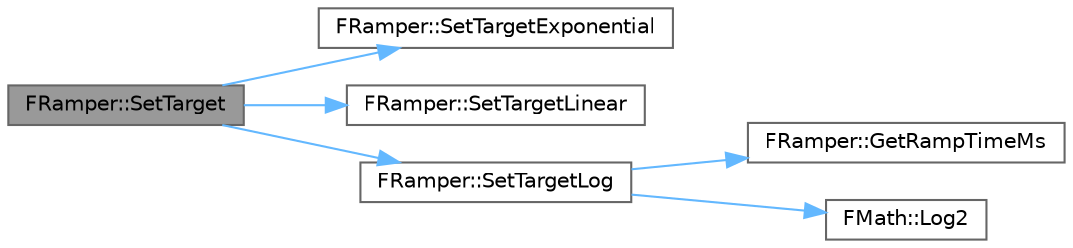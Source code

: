 digraph "FRamper::SetTarget"
{
 // INTERACTIVE_SVG=YES
 // LATEX_PDF_SIZE
  bgcolor="transparent";
  edge [fontname=Helvetica,fontsize=10,labelfontname=Helvetica,labelfontsize=10];
  node [fontname=Helvetica,fontsize=10,shape=box,height=0.2,width=0.4];
  rankdir="LR";
  Node1 [id="Node000001",label="FRamper::SetTarget",height=0.2,width=0.4,color="gray40", fillcolor="grey60", style="filled", fontcolor="black",tooltip=" "];
  Node1 -> Node2 [id="edge1_Node000001_Node000002",color="steelblue1",style="solid",tooltip=" "];
  Node2 [id="Node000002",label="FRamper::SetTargetExponential",height=0.2,width=0.4,color="grey40", fillcolor="white", style="filled",URL="$d2/db5/classFRamper.html#a4bdf98d20f1156b033f308feee15fc22",tooltip=" "];
  Node1 -> Node3 [id="edge2_Node000001_Node000003",color="steelblue1",style="solid",tooltip=" "];
  Node3 [id="Node000003",label="FRamper::SetTargetLinear",height=0.2,width=0.4,color="grey40", fillcolor="white", style="filled",URL="$d2/db5/classFRamper.html#accc606b241d4403d880bca03646eed00",tooltip=" "];
  Node1 -> Node4 [id="edge3_Node000001_Node000004",color="steelblue1",style="solid",tooltip=" "];
  Node4 [id="Node000004",label="FRamper::SetTargetLog",height=0.2,width=0.4,color="grey40", fillcolor="white", style="filled",URL="$d2/db5/classFRamper.html#aec8e7f5c12ea5c8b6175b71900088267",tooltip=" "];
  Node4 -> Node5 [id="edge4_Node000004_Node000005",color="steelblue1",style="solid",tooltip=" "];
  Node5 [id="Node000005",label="FRamper::GetRampTimeMs",height=0.2,width=0.4,color="grey40", fillcolor="white", style="filled",URL="$d2/db5/classFRamper.html#aec03a7e7dd2058af6cdfd61b776b2c64",tooltip=" "];
  Node4 -> Node6 [id="edge5_Node000004_Node000006",color="steelblue1",style="solid",tooltip=" "];
  Node6 [id="Node000006",label="FMath::Log2",height=0.2,width=0.4,color="grey40", fillcolor="white", style="filled",URL="$dc/d20/structFMath.html#a054e7690dfb783a60ff0d14fe59da700",tooltip="Computes the base 2 logarithm of the specified value."];
}
